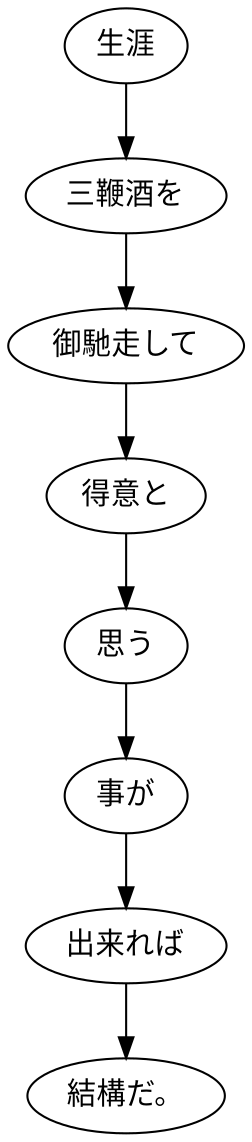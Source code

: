 digraph graph9102 {
	node0 [label="生涯"];
	node1 [label="三鞭酒を"];
	node2 [label="御馳走して"];
	node3 [label="得意と"];
	node4 [label="思う"];
	node5 [label="事が"];
	node6 [label="出来れば"];
	node7 [label="結構だ。"];
	node0 -> node1;
	node1 -> node2;
	node2 -> node3;
	node3 -> node4;
	node4 -> node5;
	node5 -> node6;
	node6 -> node7;
}

